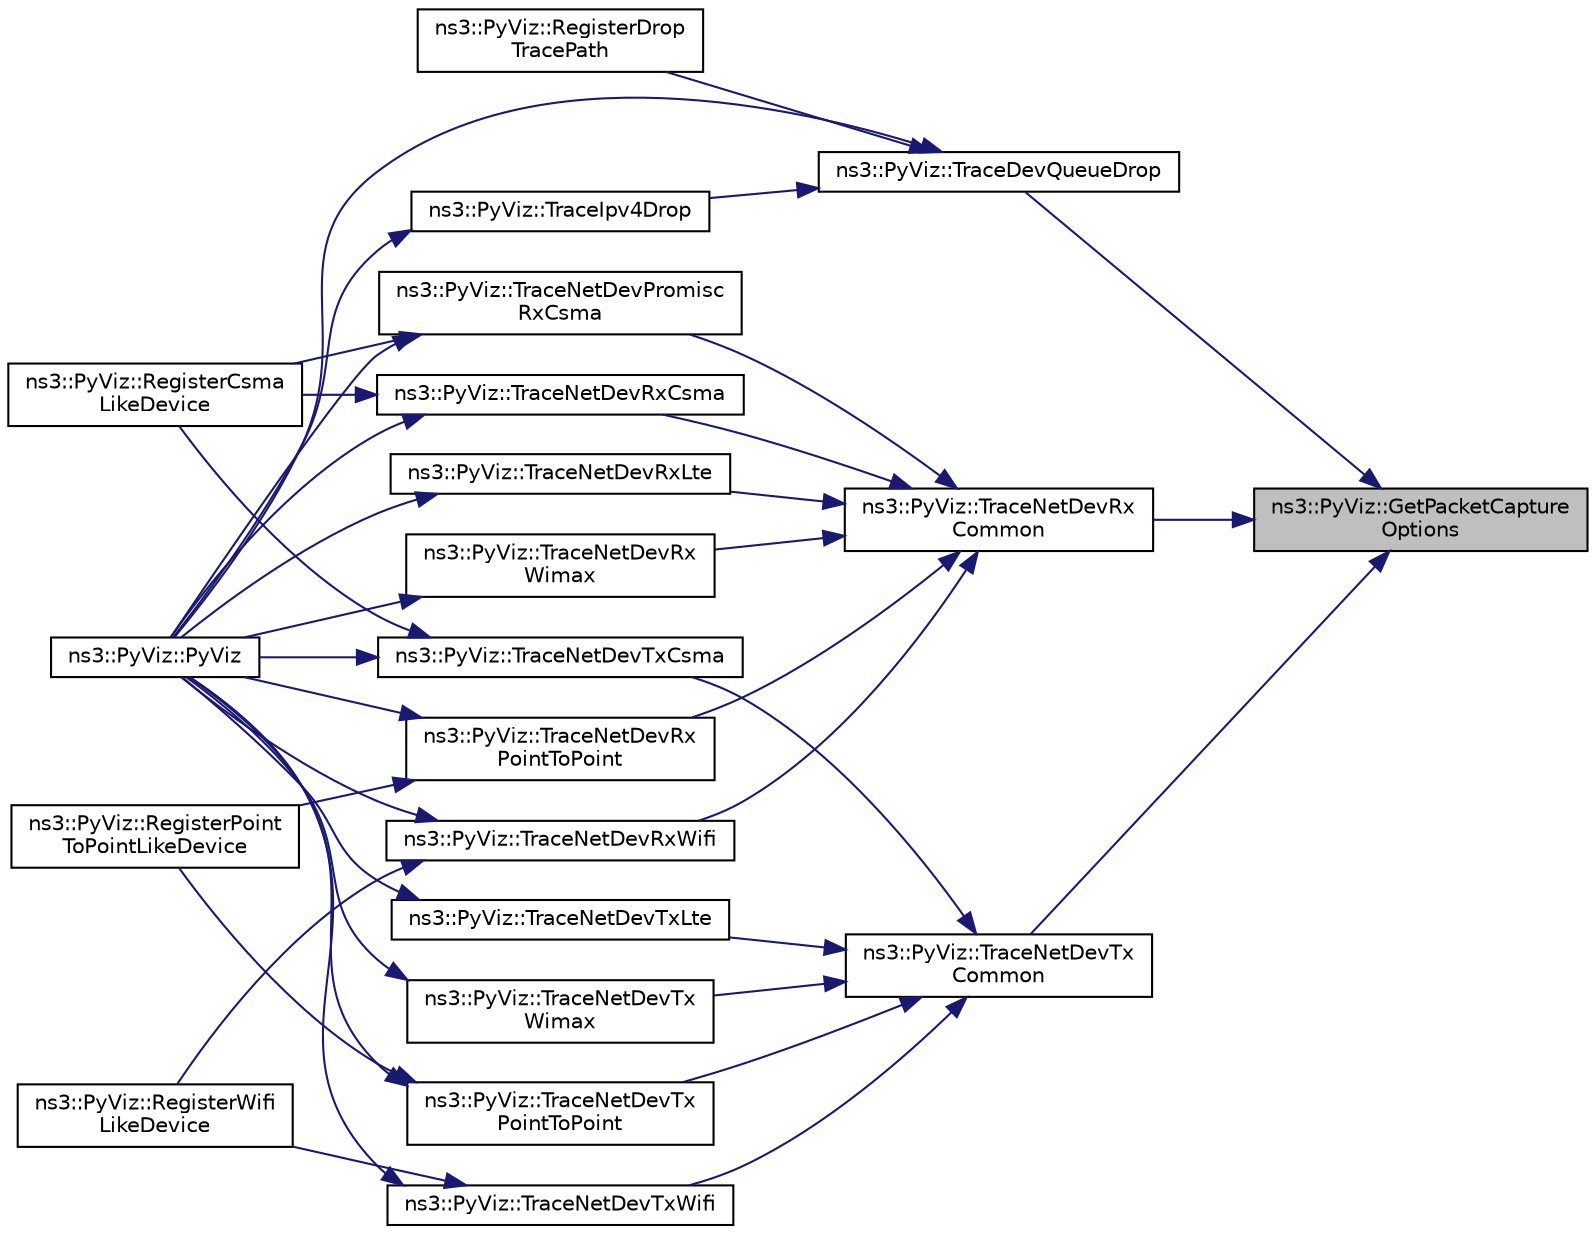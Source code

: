 digraph "ns3::PyViz::GetPacketCaptureOptions"
{
 // LATEX_PDF_SIZE
  edge [fontname="Helvetica",fontsize="10",labelfontname="Helvetica",labelfontsize="10"];
  node [fontname="Helvetica",fontsize="10",shape=record];
  rankdir="RL";
  Node1 [label="ns3::PyViz::GetPacketCapture\lOptions",height=0.2,width=0.4,color="black", fillcolor="grey75", style="filled", fontcolor="black",tooltip="Get packet capture options function."];
  Node1 -> Node2 [dir="back",color="midnightblue",fontsize="10",style="solid",fontname="Helvetica"];
  Node2 [label="ns3::PyViz::TraceDevQueueDrop",height=0.2,width=0.4,color="black", fillcolor="white", style="filled",URL="$classns3_1_1_py_viz.html#aca887271be7381092692957e7b15f3d8",tooltip="queue drop trace callback function"];
  Node2 -> Node3 [dir="back",color="midnightblue",fontsize="10",style="solid",fontname="Helvetica"];
  Node3 [label="ns3::PyViz::PyViz",height=0.2,width=0.4,color="black", fillcolor="white", style="filled",URL="$classns3_1_1_py_viz.html#ac8be400fd6c2f4054885d6b5a6015b81",tooltip=" "];
  Node2 -> Node4 [dir="back",color="midnightblue",fontsize="10",style="solid",fontname="Helvetica"];
  Node4 [label="ns3::PyViz::RegisterDrop\lTracePath",height=0.2,width=0.4,color="black", fillcolor="white", style="filled",URL="$classns3_1_1_py_viz.html#a0c6cee77874121b73c676d6a5d258fbf",tooltip="Register drop trace path function."];
  Node2 -> Node5 [dir="back",color="midnightblue",fontsize="10",style="solid",fontname="Helvetica"];
  Node5 [label="ns3::PyViz::TraceIpv4Drop",height=0.2,width=0.4,color="black", fillcolor="white", style="filled",URL="$classns3_1_1_py_viz.html#a57f7bbe502a7ce922ca977d0a1bcd01b",tooltip="ipv4 drop trace callback function"];
  Node5 -> Node3 [dir="back",color="midnightblue",fontsize="10",style="solid",fontname="Helvetica"];
  Node1 -> Node6 [dir="back",color="midnightblue",fontsize="10",style="solid",fontname="Helvetica"];
  Node6 [label="ns3::PyViz::TraceNetDevRx\lCommon",height=0.2,width=0.4,color="black", fillcolor="white", style="filled",URL="$classns3_1_1_py_viz.html#a9b8b6e5900fd7b1bdca524f3f9acc018",tooltip="network receive common trace callback function"];
  Node6 -> Node7 [dir="back",color="midnightblue",fontsize="10",style="solid",fontname="Helvetica"];
  Node7 [label="ns3::PyViz::TraceNetDevPromisc\lRxCsma",height=0.2,width=0.4,color="black", fillcolor="white", style="filled",URL="$classns3_1_1_py_viz.html#a851bb787c41ed1f73761ba4eea1c38e9",tooltip="CSMA promiscious receive function."];
  Node7 -> Node3 [dir="back",color="midnightblue",fontsize="10",style="solid",fontname="Helvetica"];
  Node7 -> Node8 [dir="back",color="midnightblue",fontsize="10",style="solid",fontname="Helvetica"];
  Node8 [label="ns3::PyViz::RegisterCsma\lLikeDevice",height=0.2,width=0.4,color="black", fillcolor="white", style="filled",URL="$classns3_1_1_py_viz.html#a222dd813791398f8bf76371dc9288772",tooltip="Register CSMA like device function."];
  Node6 -> Node9 [dir="back",color="midnightblue",fontsize="10",style="solid",fontname="Helvetica"];
  Node9 [label="ns3::PyViz::TraceNetDevRxCsma",height=0.2,width=0.4,color="black", fillcolor="white", style="filled",URL="$classns3_1_1_py_viz.html#a1aa3340650ee839008c0145f2113d7c8",tooltip="CSMA receive trace callback function."];
  Node9 -> Node3 [dir="back",color="midnightblue",fontsize="10",style="solid",fontname="Helvetica"];
  Node9 -> Node8 [dir="back",color="midnightblue",fontsize="10",style="solid",fontname="Helvetica"];
  Node6 -> Node10 [dir="back",color="midnightblue",fontsize="10",style="solid",fontname="Helvetica"];
  Node10 [label="ns3::PyViz::TraceNetDevRxLte",height=0.2,width=0.4,color="black", fillcolor="white", style="filled",URL="$classns3_1_1_py_viz.html#a7d9fc8bdbba152f30183735ba6cb1934",tooltip="LTE receive trace callback function."];
  Node10 -> Node3 [dir="back",color="midnightblue",fontsize="10",style="solid",fontname="Helvetica"];
  Node6 -> Node11 [dir="back",color="midnightblue",fontsize="10",style="solid",fontname="Helvetica"];
  Node11 [label="ns3::PyViz::TraceNetDevRx\lPointToPoint",height=0.2,width=0.4,color="black", fillcolor="white", style="filled",URL="$classns3_1_1_py_viz.html#a248332025ab79c95ed532c69e2abcaf7",tooltip="Point to point receive trace callback function."];
  Node11 -> Node3 [dir="back",color="midnightblue",fontsize="10",style="solid",fontname="Helvetica"];
  Node11 -> Node12 [dir="back",color="midnightblue",fontsize="10",style="solid",fontname="Helvetica"];
  Node12 [label="ns3::PyViz::RegisterPoint\lToPointLikeDevice",height=0.2,width=0.4,color="black", fillcolor="white", style="filled",URL="$classns3_1_1_py_viz.html#ab4fcab57c7fe0d3724b786e0cb9a6f63",tooltip="Register point to point like device function."];
  Node6 -> Node13 [dir="back",color="midnightblue",fontsize="10",style="solid",fontname="Helvetica"];
  Node13 [label="ns3::PyViz::TraceNetDevRxWifi",height=0.2,width=0.4,color="black", fillcolor="white", style="filled",URL="$classns3_1_1_py_viz.html#ac785f73ba91713d993c8174b7eb1def3",tooltip="WIFI receive trace callback function."];
  Node13 -> Node3 [dir="back",color="midnightblue",fontsize="10",style="solid",fontname="Helvetica"];
  Node13 -> Node14 [dir="back",color="midnightblue",fontsize="10",style="solid",fontname="Helvetica"];
  Node14 [label="ns3::PyViz::RegisterWifi\lLikeDevice",height=0.2,width=0.4,color="black", fillcolor="white", style="filled",URL="$classns3_1_1_py_viz.html#a8c41fd7483bc8fc914a41dc29e7e5b27",tooltip="Register WIFI like device function."];
  Node6 -> Node15 [dir="back",color="midnightblue",fontsize="10",style="solid",fontname="Helvetica"];
  Node15 [label="ns3::PyViz::TraceNetDevRx\lWimax",height=0.2,width=0.4,color="black", fillcolor="white", style="filled",URL="$classns3_1_1_py_viz.html#ab4eb1cdef0e3668ee44334896f2f19d0",tooltip="WIMax transmit trace callback function."];
  Node15 -> Node3 [dir="back",color="midnightblue",fontsize="10",style="solid",fontname="Helvetica"];
  Node1 -> Node16 [dir="back",color="midnightblue",fontsize="10",style="solid",fontname="Helvetica"];
  Node16 [label="ns3::PyViz::TraceNetDevTx\lCommon",height=0.2,width=0.4,color="black", fillcolor="white", style="filled",URL="$classns3_1_1_py_viz.html#a636f858be77ba74d25f68338776990d7",tooltip="network transmit common trace callback function"];
  Node16 -> Node17 [dir="back",color="midnightblue",fontsize="10",style="solid",fontname="Helvetica"];
  Node17 [label="ns3::PyViz::TraceNetDevTxCsma",height=0.2,width=0.4,color="black", fillcolor="white", style="filled",URL="$classns3_1_1_py_viz.html#a69242626e98da8f73c6dea163314e8bc",tooltip="CSMA transmit trace callback function."];
  Node17 -> Node3 [dir="back",color="midnightblue",fontsize="10",style="solid",fontname="Helvetica"];
  Node17 -> Node8 [dir="back",color="midnightblue",fontsize="10",style="solid",fontname="Helvetica"];
  Node16 -> Node18 [dir="back",color="midnightblue",fontsize="10",style="solid",fontname="Helvetica"];
  Node18 [label="ns3::PyViz::TraceNetDevTxLte",height=0.2,width=0.4,color="black", fillcolor="white", style="filled",URL="$classns3_1_1_py_viz.html#af6dab5b688878e2e26590afe344c0d07",tooltip="LTE transmit trace callback function."];
  Node18 -> Node3 [dir="back",color="midnightblue",fontsize="10",style="solid",fontname="Helvetica"];
  Node16 -> Node19 [dir="back",color="midnightblue",fontsize="10",style="solid",fontname="Helvetica"];
  Node19 [label="ns3::PyViz::TraceNetDevTx\lPointToPoint",height=0.2,width=0.4,color="black", fillcolor="white", style="filled",URL="$classns3_1_1_py_viz.html#ac632b0ca4a525d442b25e7e2d49e0dcf",tooltip="Point to point transmit trace calllback function."];
  Node19 -> Node3 [dir="back",color="midnightblue",fontsize="10",style="solid",fontname="Helvetica"];
  Node19 -> Node12 [dir="back",color="midnightblue",fontsize="10",style="solid",fontname="Helvetica"];
  Node16 -> Node20 [dir="back",color="midnightblue",fontsize="10",style="solid",fontname="Helvetica"];
  Node20 [label="ns3::PyViz::TraceNetDevTxWifi",height=0.2,width=0.4,color="black", fillcolor="white", style="filled",URL="$classns3_1_1_py_viz.html#ae4136d77a02d183111343f4cb02c6c01",tooltip="WIFI transmit trace callback function."];
  Node20 -> Node3 [dir="back",color="midnightblue",fontsize="10",style="solid",fontname="Helvetica"];
  Node20 -> Node14 [dir="back",color="midnightblue",fontsize="10",style="solid",fontname="Helvetica"];
  Node16 -> Node21 [dir="back",color="midnightblue",fontsize="10",style="solid",fontname="Helvetica"];
  Node21 [label="ns3::PyViz::TraceNetDevTx\lWimax",height=0.2,width=0.4,color="black", fillcolor="white", style="filled",URL="$classns3_1_1_py_viz.html#a94be6c13cf9fd43841f940e6ba8c5a61",tooltip="WIMax transmit trace callback function."];
  Node21 -> Node3 [dir="back",color="midnightblue",fontsize="10",style="solid",fontname="Helvetica"];
}
